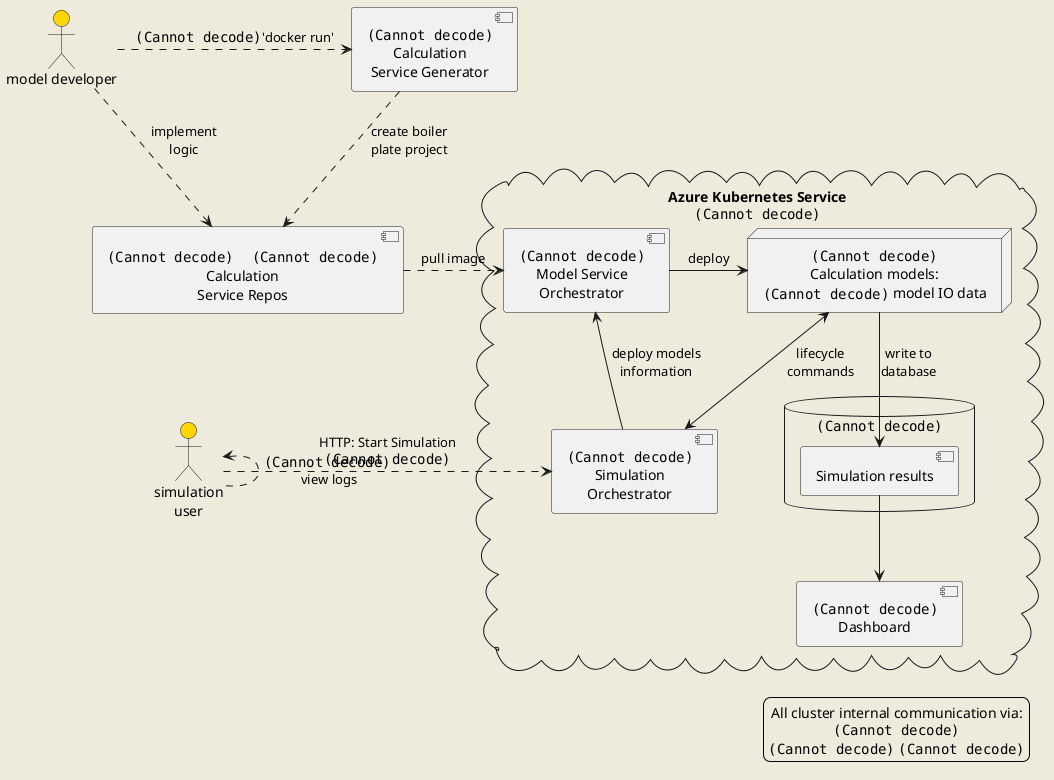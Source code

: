 @startuml
skinparam defaultTextAlignment center
skinparam backgroundColor #EEEBDC
'skinparam arrowFontName Courier
'skinparam legendFontName Courier
'skinparam actorFontName Courier
'skinparam cloudFontName Courier
'skinparam componentFontName Courier
'skinparam handwritten true
skinparam actorBackgroundColor Gold

actor "model developer" as developer
actor "simulation\nuser" as simulator

[<img:./images/gitlab.png{scale=0.11}>     <img:./images/github.png{scale=0.08}>\nCalculation\nService Repos] as repos
[<img:./images/cookiecutter.png{scale=0.32}>\nCalculation\nService Generator] as generator

cloud "Azure Kubernetes Service\n<img:./images/aks.png{scale=0.1}>" as aks {
    [<img:./images/k8s.png{scale=0.1}>\nModel Service\nOrchestrator] as mso
    [<img:./images/fastapi_logo.png{scale=0.32}>\nSimulation\nOrchestrator] as so
    node "<img:./images/python.png{scale=0.02}>\nCalculation models:\n<img:./images/arrow_double.png{scale=0.25}> model IO data" as models
    [<img:./images/grafana.png{scale=0.05}>\nDashboard] as grafana

    mso <-d- so: deploy models\ninformation
    models <--> so: lifecycle\ncommands
    models <-l- mso: deploy

    database "<img:./images/influxdb_crop.png{scale=0.21}>" {
        [Simulation results] as results
    }
    models --> results: write to\ndatabase
    results --> grafana

}

mso <.l. repos: pull image

generator ..> repos: create boiler\nplate project

developer .> generator: <img:./images/docker.png{scale=0.4}>'docker run'
developer ..> repos: implement\nlogic

so <.l. simulator: HTTP: Start Simulation\n<img:./images/esdl_logo_large.png{scale=0.1}>
'grafana <.l. simulator: HTTP: visualize data
simulator <.. simulator: <img:./images/lens-logo-icon.png{scale=0.1}>\n view logs

legend bottom right
    All cluster internal communication via:
    <img:./images/arrow.png{scale=0.2}>
    <img:./images/mosquitto.png{scale=0.32}> <img:./images/protobuf.png{scale=0.25}>
endlegend

@enduml
